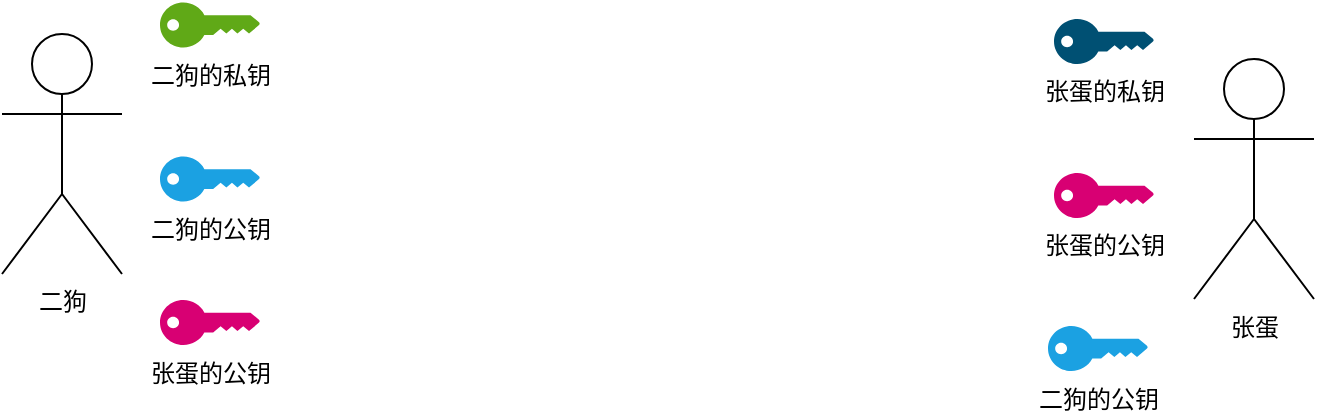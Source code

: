 <mxfile version="14.4.3" type="device"><diagram id="WeR1HejBkZmJ74gX768Q" name="第 1 页"><mxGraphModel dx="1022" dy="422" grid="0" gridSize="10" guides="1" tooltips="1" connect="1" arrows="1" fold="1" page="0" pageScale="1" pageWidth="827" pageHeight="1169" math="0" shadow="0"><root><mxCell id="0"/><mxCell id="1" parent="0"/><mxCell id="A0SJ4pFLdeGiKwQQ1cZg-1" value="张蛋" style="shape=umlActor;verticalLabelPosition=bottom;verticalAlign=top;html=1;outlineConnect=0;" parent="1" vertex="1"><mxGeometry x="1014" y="536.5" width="60" height="120" as="geometry"/></mxCell><mxCell id="A0SJ4pFLdeGiKwQQ1cZg-3" value="二狗" style="shape=umlActor;verticalLabelPosition=bottom;verticalAlign=top;html=1;outlineConnect=0;" parent="1" vertex="1"><mxGeometry x="418" y="524" width="60" height="120" as="geometry"/></mxCell><mxCell id="sydz7L7CQBzQm1Pxrb1v-2" value="二狗的私钥" style="points=[[0,0.5,0],[0.24,0,0],[0.5,0.28,0],[0.995,0.475,0],[0.5,0.72,0],[0.24,1,0]];verticalLabelPosition=bottom;html=1;verticalAlign=top;aspect=fixed;align=center;pointerEvents=1;shape=mxgraph.cisco19.key;fillColor=#60a917;strokeColor=#2D7600;" parent="1" vertex="1"><mxGeometry x="497" y="508.25" width="50" height="22.5" as="geometry"/></mxCell><mxCell id="sydz7L7CQBzQm1Pxrb1v-3" value="二狗的公钥" style="points=[[0,0.5,0],[0.24,0,0],[0.5,0.28,0],[0.995,0.475,0],[0.5,0.72,0],[0.24,1,0]];verticalLabelPosition=bottom;html=1;verticalAlign=top;aspect=fixed;align=center;pointerEvents=1;shape=mxgraph.cisco19.key;fillColor=#1ba1e2;strokeColor=#006EAF;" parent="1" vertex="1"><mxGeometry x="497" y="585.25" width="50" height="22.5" as="geometry"/></mxCell><mxCell id="sydz7L7CQBzQm1Pxrb1v-4" value="张蛋的私钥" style="points=[[0,0.5,0],[0.24,0,0],[0.5,0.28,0],[0.995,0.475,0],[0.5,0.72,0],[0.24,1,0]];verticalLabelPosition=bottom;html=1;verticalAlign=top;aspect=fixed;align=center;pointerEvents=1;shape=mxgraph.cisco19.key;fillColor=#005073;strokeColor=none;" parent="1" vertex="1"><mxGeometry x="944" y="516.5" width="50" height="22.5" as="geometry"/></mxCell><mxCell id="sydz7L7CQBzQm1Pxrb1v-5" value="张蛋的公钥" style="points=[[0,0.5,0],[0.24,0,0],[0.5,0.28,0],[0.995,0.475,0],[0.5,0.72,0],[0.24,1,0]];verticalLabelPosition=bottom;html=1;verticalAlign=top;aspect=fixed;align=center;pointerEvents=1;shape=mxgraph.cisco19.key;fillColor=#d80073;strokeColor=#A50040;" parent="1" vertex="1"><mxGeometry x="944" y="593.5" width="50" height="22.5" as="geometry"/></mxCell><mxCell id="ZOGdEhA6cFzDdCFdUNOd-1" value="张蛋的公钥" style="points=[[0,0.5,0],[0.24,0,0],[0.5,0.28,0],[0.995,0.475,0],[0.5,0.72,0],[0.24,1,0]];verticalLabelPosition=bottom;html=1;verticalAlign=top;aspect=fixed;align=center;pointerEvents=1;shape=mxgraph.cisco19.key;fillColor=#d80073;strokeColor=#A50040;" vertex="1" parent="1"><mxGeometry x="497" y="657" width="50" height="22.5" as="geometry"/></mxCell><mxCell id="ZOGdEhA6cFzDdCFdUNOd-2" value="二狗的公钥" style="points=[[0,0.5,0],[0.24,0,0],[0.5,0.28,0],[0.995,0.475,0],[0.5,0.72,0],[0.24,1,0]];verticalLabelPosition=bottom;html=1;verticalAlign=top;aspect=fixed;align=center;pointerEvents=1;shape=mxgraph.cisco19.key;fillColor=#1ba1e2;strokeColor=#006EAF;" vertex="1" parent="1"><mxGeometry x="941" y="670" width="50" height="22.5" as="geometry"/></mxCell></root></mxGraphModel></diagram></mxfile>